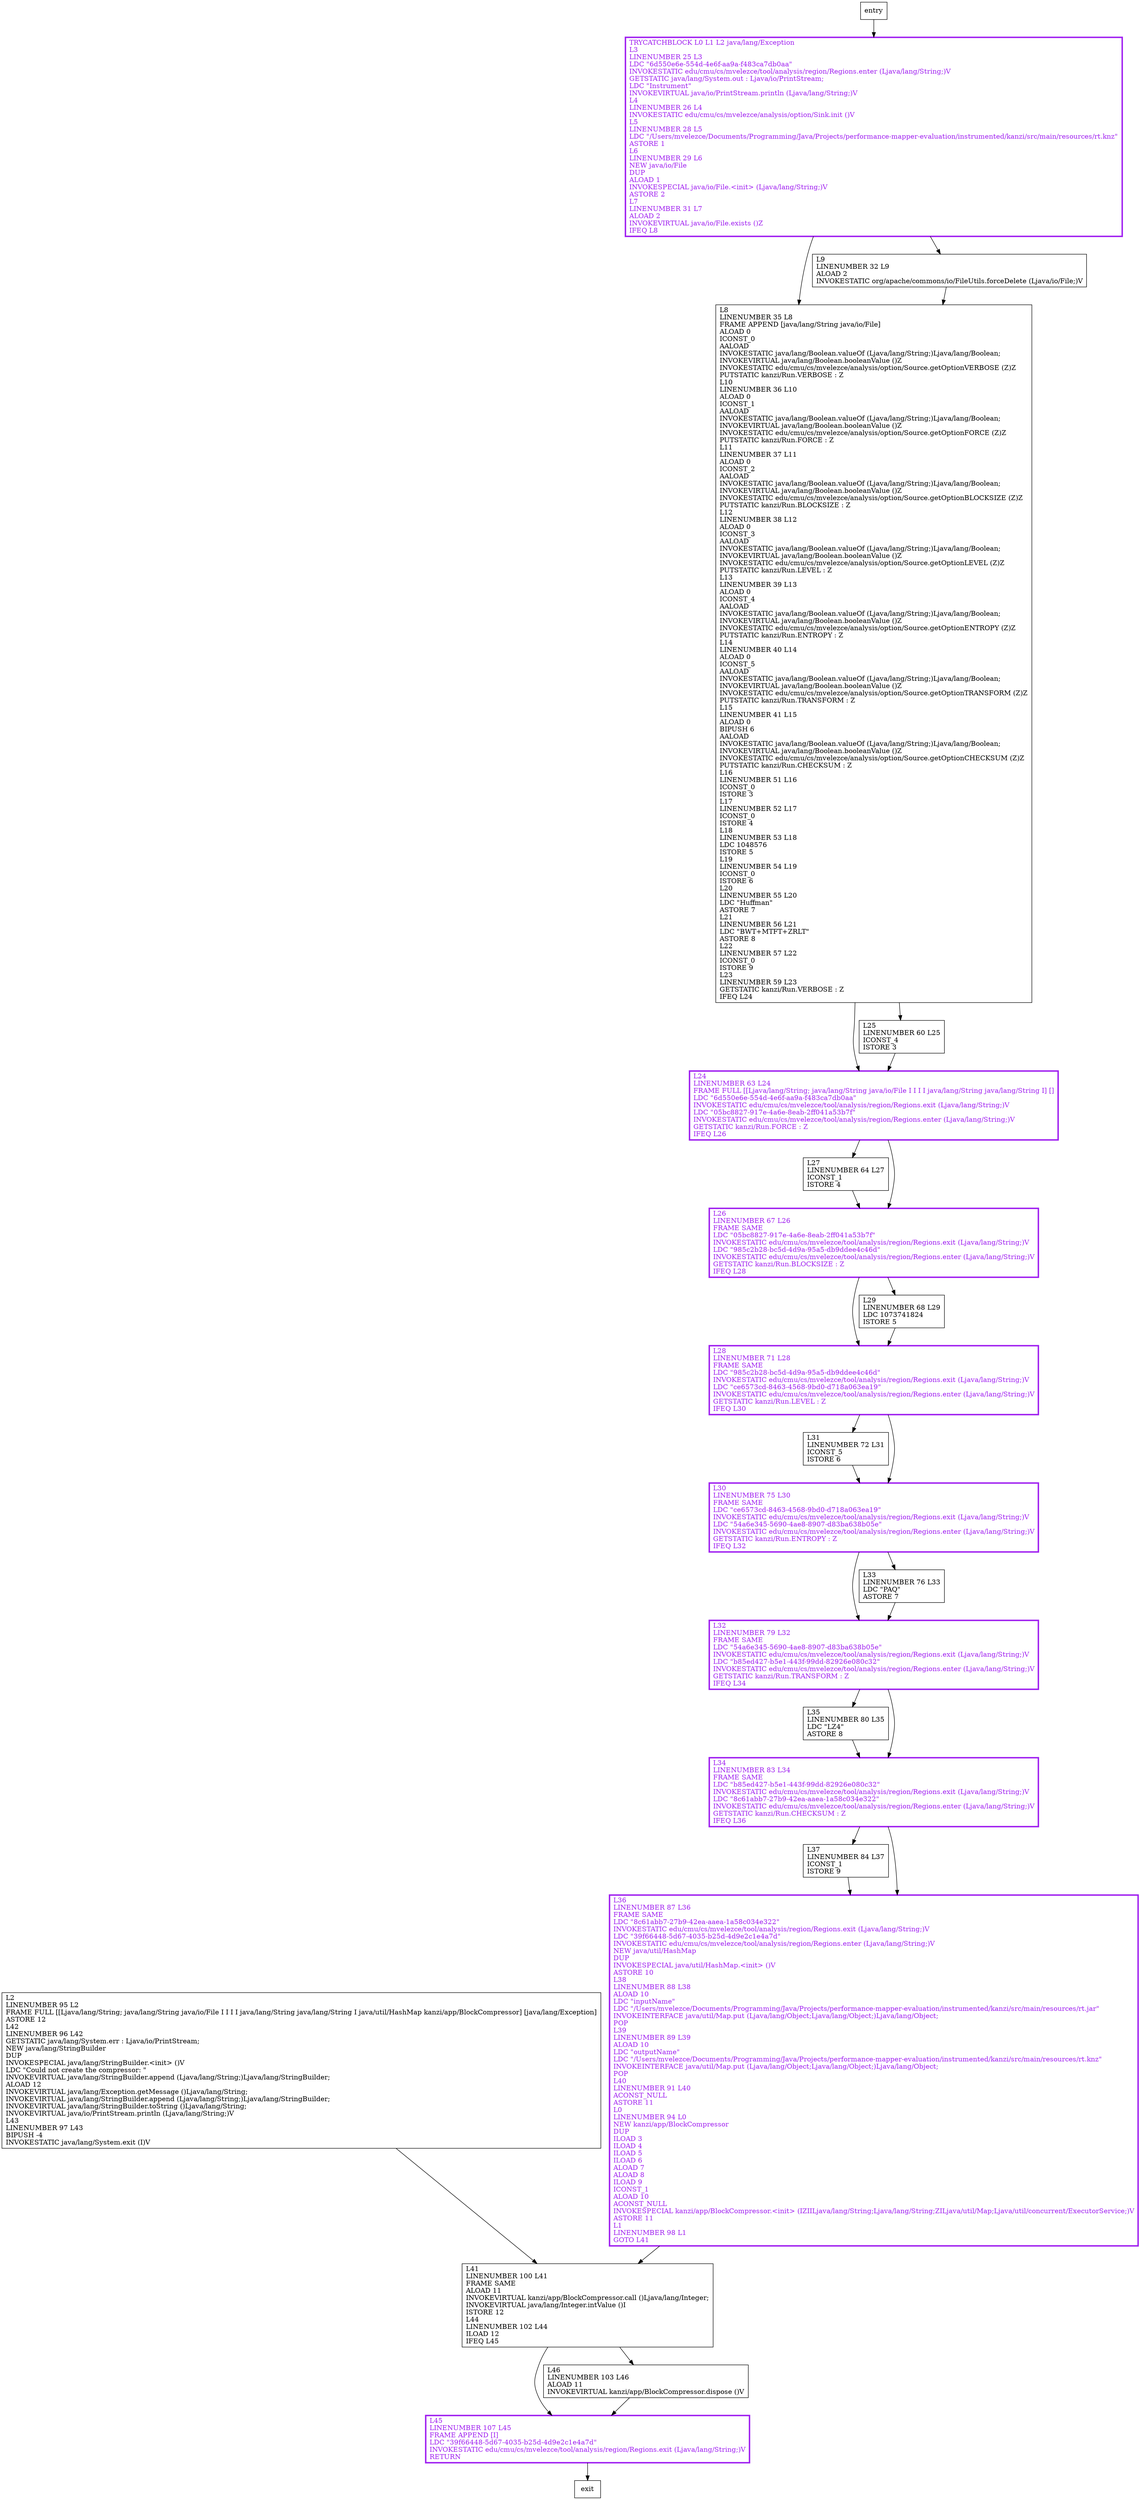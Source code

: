 digraph main {
node [shape=record];
920365732 [label="L8\lLINENUMBER 35 L8\lFRAME APPEND [java/lang/String java/io/File]\lALOAD 0\lICONST_0\lAALOAD\lINVOKESTATIC java/lang/Boolean.valueOf (Ljava/lang/String;)Ljava/lang/Boolean;\lINVOKEVIRTUAL java/lang/Boolean.booleanValue ()Z\lINVOKESTATIC edu/cmu/cs/mvelezce/analysis/option/Source.getOptionVERBOSE (Z)Z\lPUTSTATIC kanzi/Run.VERBOSE : Z\lL10\lLINENUMBER 36 L10\lALOAD 0\lICONST_1\lAALOAD\lINVOKESTATIC java/lang/Boolean.valueOf (Ljava/lang/String;)Ljava/lang/Boolean;\lINVOKEVIRTUAL java/lang/Boolean.booleanValue ()Z\lINVOKESTATIC edu/cmu/cs/mvelezce/analysis/option/Source.getOptionFORCE (Z)Z\lPUTSTATIC kanzi/Run.FORCE : Z\lL11\lLINENUMBER 37 L11\lALOAD 0\lICONST_2\lAALOAD\lINVOKESTATIC java/lang/Boolean.valueOf (Ljava/lang/String;)Ljava/lang/Boolean;\lINVOKEVIRTUAL java/lang/Boolean.booleanValue ()Z\lINVOKESTATIC edu/cmu/cs/mvelezce/analysis/option/Source.getOptionBLOCKSIZE (Z)Z\lPUTSTATIC kanzi/Run.BLOCKSIZE : Z\lL12\lLINENUMBER 38 L12\lALOAD 0\lICONST_3\lAALOAD\lINVOKESTATIC java/lang/Boolean.valueOf (Ljava/lang/String;)Ljava/lang/Boolean;\lINVOKEVIRTUAL java/lang/Boolean.booleanValue ()Z\lINVOKESTATIC edu/cmu/cs/mvelezce/analysis/option/Source.getOptionLEVEL (Z)Z\lPUTSTATIC kanzi/Run.LEVEL : Z\lL13\lLINENUMBER 39 L13\lALOAD 0\lICONST_4\lAALOAD\lINVOKESTATIC java/lang/Boolean.valueOf (Ljava/lang/String;)Ljava/lang/Boolean;\lINVOKEVIRTUAL java/lang/Boolean.booleanValue ()Z\lINVOKESTATIC edu/cmu/cs/mvelezce/analysis/option/Source.getOptionENTROPY (Z)Z\lPUTSTATIC kanzi/Run.ENTROPY : Z\lL14\lLINENUMBER 40 L14\lALOAD 0\lICONST_5\lAALOAD\lINVOKESTATIC java/lang/Boolean.valueOf (Ljava/lang/String;)Ljava/lang/Boolean;\lINVOKEVIRTUAL java/lang/Boolean.booleanValue ()Z\lINVOKESTATIC edu/cmu/cs/mvelezce/analysis/option/Source.getOptionTRANSFORM (Z)Z\lPUTSTATIC kanzi/Run.TRANSFORM : Z\lL15\lLINENUMBER 41 L15\lALOAD 0\lBIPUSH 6\lAALOAD\lINVOKESTATIC java/lang/Boolean.valueOf (Ljava/lang/String;)Ljava/lang/Boolean;\lINVOKEVIRTUAL java/lang/Boolean.booleanValue ()Z\lINVOKESTATIC edu/cmu/cs/mvelezce/analysis/option/Source.getOptionCHECKSUM (Z)Z\lPUTSTATIC kanzi/Run.CHECKSUM : Z\lL16\lLINENUMBER 51 L16\lICONST_0\lISTORE 3\lL17\lLINENUMBER 52 L17\lICONST_0\lISTORE 4\lL18\lLINENUMBER 53 L18\lLDC 1048576\lISTORE 5\lL19\lLINENUMBER 54 L19\lICONST_0\lISTORE 6\lL20\lLINENUMBER 55 L20\lLDC \"Huffman\"\lASTORE 7\lL21\lLINENUMBER 56 L21\lLDC \"BWT+MTFT+ZRLT\"\lASTORE 8\lL22\lLINENUMBER 57 L22\lICONST_0\lISTORE 9\lL23\lLINENUMBER 59 L23\lGETSTATIC kanzi/Run.VERBOSE : Z\lIFEQ L24\l"];
2108731973 [label="L31\lLINENUMBER 72 L31\lICONST_5\lISTORE 6\l"];
22274215 [label="L32\lLINENUMBER 79 L32\lFRAME SAME\lLDC \"54a6e345-5690-4ae8-8907-d83ba638b05e\"\lINVOKESTATIC edu/cmu/cs/mvelezce/tool/analysis/region/Regions.exit (Ljava/lang/String;)V\lLDC \"b85ed427-b5e1-443f-99dd-82926e080c32\"\lINVOKESTATIC edu/cmu/cs/mvelezce/tool/analysis/region/Regions.enter (Ljava/lang/String;)V\lGETSTATIC kanzi/Run.TRANSFORM : Z\lIFEQ L34\l"];
1835585106 [label="L41\lLINENUMBER 100 L41\lFRAME SAME\lALOAD 11\lINVOKEVIRTUAL kanzi/app/BlockCompressor.call ()Ljava/lang/Integer;\lINVOKEVIRTUAL java/lang/Integer.intValue ()I\lISTORE 12\lL44\lLINENUMBER 102 L44\lILOAD 12\lIFEQ L45\l"];
1203813583 [label="L24\lLINENUMBER 63 L24\lFRAME FULL [[Ljava/lang/String; java/lang/String java/io/File I I I I java/lang/String java/lang/String I] []\lLDC \"6d550e6e-554d-4e6f-aa9a-f483ca7db0aa\"\lINVOKESTATIC edu/cmu/cs/mvelezce/tool/analysis/region/Regions.exit (Ljava/lang/String;)V\lLDC \"05bc8827-917e-4a6e-8eab-2ff041a53b7f\"\lINVOKESTATIC edu/cmu/cs/mvelezce/tool/analysis/region/Regions.enter (Ljava/lang/String;)V\lGETSTATIC kanzi/Run.FORCE : Z\lIFEQ L26\l"];
1894387322 [label="L37\lLINENUMBER 84 L37\lICONST_1\lISTORE 9\l"];
2146128698 [label="L9\lLINENUMBER 32 L9\lALOAD 2\lINVOKESTATIC org/apache/commons/io/FileUtils.forceDelete (Ljava/io/File;)V\l"];
1187962489 [label="L35\lLINENUMBER 80 L35\lLDC \"LZ4\"\lASTORE 8\l"];
1566959760 [label="L2\lLINENUMBER 95 L2\lFRAME FULL [[Ljava/lang/String; java/lang/String java/io/File I I I I java/lang/String java/lang/String I java/util/HashMap kanzi/app/BlockCompressor] [java/lang/Exception]\lASTORE 12\lL42\lLINENUMBER 96 L42\lGETSTATIC java/lang/System.err : Ljava/io/PrintStream;\lNEW java/lang/StringBuilder\lDUP\lINVOKESPECIAL java/lang/StringBuilder.\<init\> ()V\lLDC \"Could not create the compressor: \"\lINVOKEVIRTUAL java/lang/StringBuilder.append (Ljava/lang/String;)Ljava/lang/StringBuilder;\lALOAD 12\lINVOKEVIRTUAL java/lang/Exception.getMessage ()Ljava/lang/String;\lINVOKEVIRTUAL java/lang/StringBuilder.append (Ljava/lang/String;)Ljava/lang/StringBuilder;\lINVOKEVIRTUAL java/lang/StringBuilder.toString ()Ljava/lang/String;\lINVOKEVIRTUAL java/io/PrintStream.println (Ljava/lang/String;)V\lL43\lLINENUMBER 97 L43\lBIPUSH -4\lINVOKESTATIC java/lang/System.exit (I)V\l"];
727540955 [label="L25\lLINENUMBER 60 L25\lICONST_4\lISTORE 3\l"];
655061654 [label="L28\lLINENUMBER 71 L28\lFRAME SAME\lLDC \"985c2b28-bc5d-4d9a-95a5-db9ddee4c46d\"\lINVOKESTATIC edu/cmu/cs/mvelezce/tool/analysis/region/Regions.exit (Ljava/lang/String;)V\lLDC \"ce6573cd-8463-4568-9bd0-d718a063ea19\"\lINVOKESTATIC edu/cmu/cs/mvelezce/tool/analysis/region/Regions.enter (Ljava/lang/String;)V\lGETSTATIC kanzi/Run.LEVEL : Z\lIFEQ L30\l"];
842778957 [label="TRYCATCHBLOCK L0 L1 L2 java/lang/Exception\lL3\lLINENUMBER 25 L3\lLDC \"6d550e6e-554d-4e6f-aa9a-f483ca7db0aa\"\lINVOKESTATIC edu/cmu/cs/mvelezce/tool/analysis/region/Regions.enter (Ljava/lang/String;)V\lGETSTATIC java/lang/System.out : Ljava/io/PrintStream;\lLDC \"Instrument\"\lINVOKEVIRTUAL java/io/PrintStream.println (Ljava/lang/String;)V\lL4\lLINENUMBER 26 L4\lINVOKESTATIC edu/cmu/cs/mvelezce/analysis/option/Sink.init ()V\lL5\lLINENUMBER 28 L5\lLDC \"/Users/mvelezce/Documents/Programming/Java/Projects/performance-mapper-evaluation/instrumented/kanzi/src/main/resources/rt.knz\"\lASTORE 1\lL6\lLINENUMBER 29 L6\lNEW java/io/File\lDUP\lALOAD 1\lINVOKESPECIAL java/io/File.\<init\> (Ljava/lang/String;)V\lASTORE 2\lL7\lLINENUMBER 31 L7\lALOAD 2\lINVOKEVIRTUAL java/io/File.exists ()Z\lIFEQ L8\l"];
1680289005 [label="L30\lLINENUMBER 75 L30\lFRAME SAME\lLDC \"ce6573cd-8463-4568-9bd0-d718a063ea19\"\lINVOKESTATIC edu/cmu/cs/mvelezce/tool/analysis/region/Regions.exit (Ljava/lang/String;)V\lLDC \"54a6e345-5690-4ae8-8907-d83ba638b05e\"\lINVOKESTATIC edu/cmu/cs/mvelezce/tool/analysis/region/Regions.enter (Ljava/lang/String;)V\lGETSTATIC kanzi/Run.ENTROPY : Z\lIFEQ L32\l"];
1041527140 [label="L34\lLINENUMBER 83 L34\lFRAME SAME\lLDC \"b85ed427-b5e1-443f-99dd-82926e080c32\"\lINVOKESTATIC edu/cmu/cs/mvelezce/tool/analysis/region/Regions.exit (Ljava/lang/String;)V\lLDC \"8c61abb7-27b9-42ea-aaea-1a58c034e322\"\lINVOKESTATIC edu/cmu/cs/mvelezce/tool/analysis/region/Regions.enter (Ljava/lang/String;)V\lGETSTATIC kanzi/Run.CHECKSUM : Z\lIFEQ L36\l"];
1661561260 [label="L33\lLINENUMBER 76 L33\lLDC \"PAQ\"\lASTORE 7\l"];
927957827 [label="L45\lLINENUMBER 107 L45\lFRAME APPEND [I]\lLDC \"39f66448-5d67-4035-b25d-4d9e2c1e4a7d\"\lINVOKESTATIC edu/cmu/cs/mvelezce/tool/analysis/region/Regions.exit (Ljava/lang/String;)V\lRETURN\l"];
1701813296 [label="L27\lLINENUMBER 64 L27\lICONST_1\lISTORE 4\l"];
1085830558 [label="L26\lLINENUMBER 67 L26\lFRAME SAME\lLDC \"05bc8827-917e-4a6e-8eab-2ff041a53b7f\"\lINVOKESTATIC edu/cmu/cs/mvelezce/tool/analysis/region/Regions.exit (Ljava/lang/String;)V\lLDC \"985c2b28-bc5d-4d9a-95a5-db9ddee4c46d\"\lINVOKESTATIC edu/cmu/cs/mvelezce/tool/analysis/region/Regions.enter (Ljava/lang/String;)V\lGETSTATIC kanzi/Run.BLOCKSIZE : Z\lIFEQ L28\l"];
1476810975 [label="L36\lLINENUMBER 87 L36\lFRAME SAME\lLDC \"8c61abb7-27b9-42ea-aaea-1a58c034e322\"\lINVOKESTATIC edu/cmu/cs/mvelezce/tool/analysis/region/Regions.exit (Ljava/lang/String;)V\lLDC \"39f66448-5d67-4035-b25d-4d9e2c1e4a7d\"\lINVOKESTATIC edu/cmu/cs/mvelezce/tool/analysis/region/Regions.enter (Ljava/lang/String;)V\lNEW java/util/HashMap\lDUP\lINVOKESPECIAL java/util/HashMap.\<init\> ()V\lASTORE 10\lL38\lLINENUMBER 88 L38\lALOAD 10\lLDC \"inputName\"\lLDC \"/Users/mvelezce/Documents/Programming/Java/Projects/performance-mapper-evaluation/instrumented/kanzi/src/main/resources/rt.jar\"\lINVOKEINTERFACE java/util/Map.put (Ljava/lang/Object;Ljava/lang/Object;)Ljava/lang/Object;\lPOP\lL39\lLINENUMBER 89 L39\lALOAD 10\lLDC \"outputName\"\lLDC \"/Users/mvelezce/Documents/Programming/Java/Projects/performance-mapper-evaluation/instrumented/kanzi/src/main/resources/rt.knz\"\lINVOKEINTERFACE java/util/Map.put (Ljava/lang/Object;Ljava/lang/Object;)Ljava/lang/Object;\lPOP\lL40\lLINENUMBER 91 L40\lACONST_NULL\lASTORE 11\lL0\lLINENUMBER 94 L0\lNEW kanzi/app/BlockCompressor\lDUP\lILOAD 3\lILOAD 4\lILOAD 5\lILOAD 6\lALOAD 7\lALOAD 8\lILOAD 9\lICONST_1\lALOAD 10\lACONST_NULL\lINVOKESPECIAL kanzi/app/BlockCompressor.\<init\> (IZIILjava/lang/String;Ljava/lang/String;ZILjava/util/Map;Ljava/util/concurrent/ExecutorService;)V\lASTORE 11\lL1\lLINENUMBER 98 L1\lGOTO L41\l"];
1731244304 [label="L29\lLINENUMBER 68 L29\lLDC 1073741824\lISTORE 5\l"];
402051598 [label="L46\lLINENUMBER 103 L46\lALOAD 11\lINVOKEVIRTUAL kanzi/app/BlockCompressor.dispose ()V\l"];
entry;
exit;
920365732 -> 1203813583;
920365732 -> 727540955;
2108731973 -> 1680289005;
22274215 -> 1041527140;
22274215 -> 1187962489;
1835585106 -> 927957827;
1835585106 -> 402051598;
1203813583 -> 1701813296;
1203813583 -> 1085830558;
1894387322 -> 1476810975;
2146128698 -> 920365732;
1187962489 -> 1041527140;
1566959760 -> 1835585106;
727540955 -> 1203813583;
655061654 -> 2108731973;
655061654 -> 1680289005;
entry -> 842778957;
842778957 -> 920365732;
842778957 -> 2146128698;
1680289005 -> 22274215;
1680289005 -> 1661561260;
1041527140 -> 1894387322;
1041527140 -> 1476810975;
1661561260 -> 22274215;
927957827 -> exit;
1701813296 -> 1085830558;
1085830558 -> 655061654;
1085830558 -> 1731244304;
1476810975 -> 1835585106;
1731244304 -> 655061654;
402051598 -> 927957827;
655061654[fontcolor="purple", penwidth=3, color="purple"];
842778957[fontcolor="purple", penwidth=3, color="purple"];
1680289005[fontcolor="purple", penwidth=3, color="purple"];
1041527140[fontcolor="purple", penwidth=3, color="purple"];
22274215[fontcolor="purple", penwidth=3, color="purple"];
1203813583[fontcolor="purple", penwidth=3, color="purple"];
927957827[fontcolor="purple", penwidth=3, color="purple"];
1085830558[fontcolor="purple", penwidth=3, color="purple"];
1476810975[fontcolor="purple", penwidth=3, color="purple"];
}
